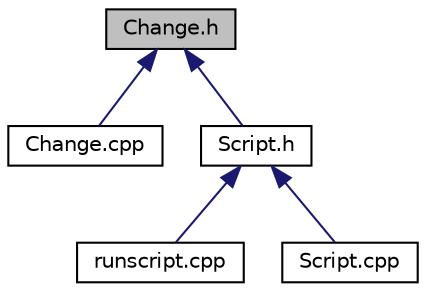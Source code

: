 digraph "Change.h"
{
 // LATEX_PDF_SIZE
  edge [fontname="Helvetica",fontsize="10",labelfontname="Helvetica",labelfontsize="10"];
  node [fontname="Helvetica",fontsize="10",shape=record];
  Node1 [label="Change.h",height=0.2,width=0.4,color="black", fillcolor="grey75", style="filled", fontcolor="black",tooltip="Header file for the Change class."];
  Node1 -> Node2 [dir="back",color="midnightblue",fontsize="10",style="solid",fontname="Helvetica"];
  Node2 [label="Change.cpp",height=0.2,width=0.4,color="black", fillcolor="white", style="filled",URL="$Change_8cpp.html",tooltip="Implementation of the Change class that handles student class and UC changes."];
  Node1 -> Node3 [dir="back",color="midnightblue",fontsize="10",style="solid",fontname="Helvetica"];
  Node3 [label="Script.h",height=0.2,width=0.4,color="black", fillcolor="white", style="filled",URL="$Script_8h.html",tooltip="Defines the Script class for interacting with the \"LEIC Schedules\" system."];
  Node3 -> Node4 [dir="back",color="midnightblue",fontsize="10",style="solid",fontname="Helvetica"];
  Node4 [label="runscript.cpp",height=0.2,width=0.4,color="black", fillcolor="white", style="filled",URL="$runscript_8cpp.html",tooltip="A simple C++ program that initializes a Script instance and runs it."];
  Node3 -> Node5 [dir="back",color="midnightblue",fontsize="10",style="solid",fontname="Helvetica"];
  Node5 [label="Script.cpp",height=0.2,width=0.4,color="black", fillcolor="white", style="filled",URL="$Script_8cpp.html",tooltip="Implementation of the Script class methods."];
}
